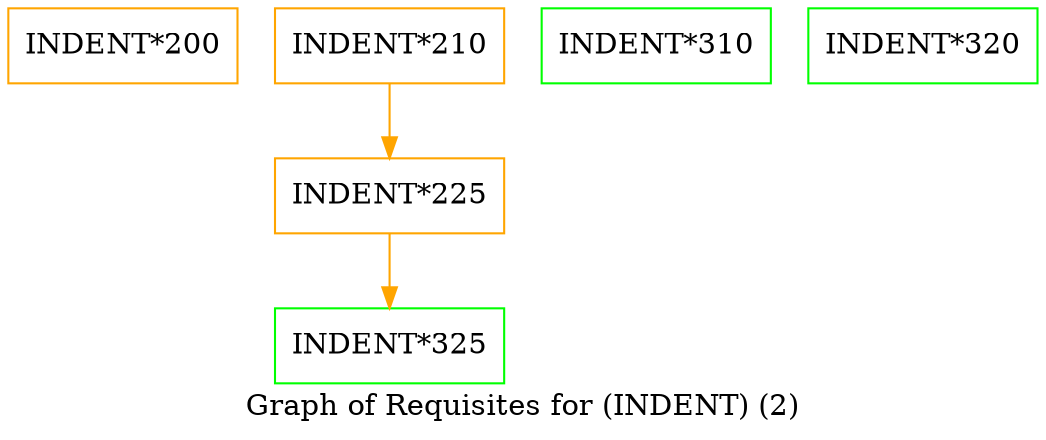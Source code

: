 strict digraph "" {
	graph [bb="0,0,494,203",
		label="Graph of Requisites for (INDENT) (2)",
		lheight=0.21,
		lp="247,11.5",
		lwidth=3.69
	];
	node [label="\N"];
	"INDENT*200"	[color=orange,
		height=0.5,
		pos="55,185",
		shape=box,
		width=1.5278];
	"INDENT*210"	[color=orange,
		height=0.5,
		pos="183,185",
		shape=box,
		width=1.5278];
	"INDENT*225"	[color=orange,
		height=0.5,
		pos="183,113",
		shape=box,
		width=1.5278];
	"INDENT*210" -> "INDENT*225"	[color=orange,
		pos="e,183,131.1 183,166.7 183,158.98 183,149.71 183,141.11"];
	"INDENT*325"	[color=green,
		height=0.5,
		pos="183,41",
		shape=box,
		width=1.5278];
	"INDENT*225" -> "INDENT*325"	[color=orange,
		pos="e,183,59.104 183,94.697 183,86.983 183,77.712 183,69.112"];
	"INDENT*310"	[color=green,
		height=0.5,
		pos="311,185",
		shape=box,
		width=1.5278];
	"INDENT*320"	[color=green,
		height=0.5,
		pos="439,185",
		shape=box,
		width=1.5278];
}

